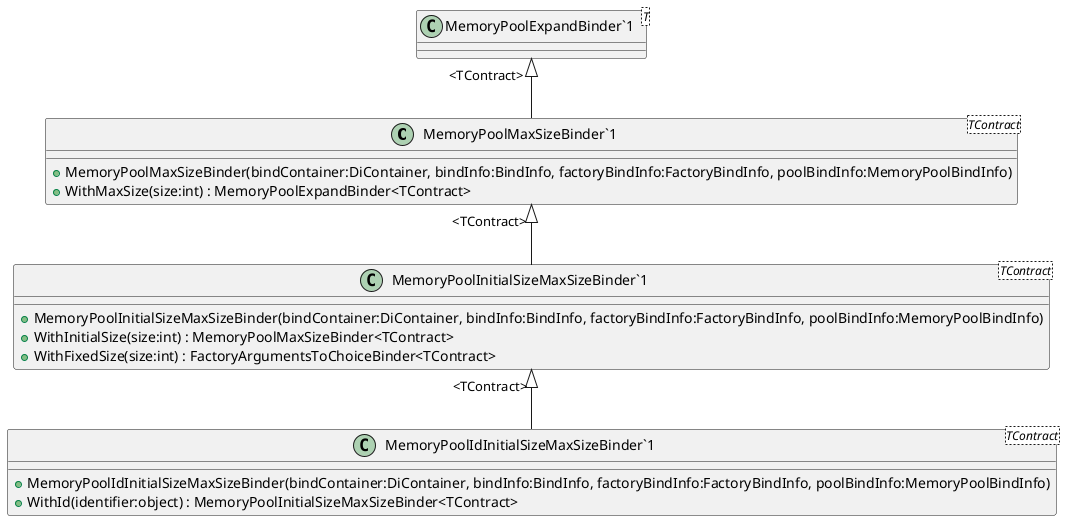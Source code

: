 @startuml
class "MemoryPoolMaxSizeBinder`1"<TContract> {
    + MemoryPoolMaxSizeBinder(bindContainer:DiContainer, bindInfo:BindInfo, factoryBindInfo:FactoryBindInfo, poolBindInfo:MemoryPoolBindInfo)
    + WithMaxSize(size:int) : MemoryPoolExpandBinder<TContract>
}
class "MemoryPoolInitialSizeMaxSizeBinder`1"<TContract> {
    + MemoryPoolInitialSizeMaxSizeBinder(bindContainer:DiContainer, bindInfo:BindInfo, factoryBindInfo:FactoryBindInfo, poolBindInfo:MemoryPoolBindInfo)
    + WithInitialSize(size:int) : MemoryPoolMaxSizeBinder<TContract>
    + WithFixedSize(size:int) : FactoryArgumentsToChoiceBinder<TContract>
}
class "MemoryPoolIdInitialSizeMaxSizeBinder`1"<TContract> {
    + MemoryPoolIdInitialSizeMaxSizeBinder(bindContainer:DiContainer, bindInfo:BindInfo, factoryBindInfo:FactoryBindInfo, poolBindInfo:MemoryPoolBindInfo)
    + WithId(identifier:object) : MemoryPoolInitialSizeMaxSizeBinder<TContract>
}
class "MemoryPoolExpandBinder`1"<T> {
}
"MemoryPoolExpandBinder`1" "<TContract>" <|-- "MemoryPoolMaxSizeBinder`1"
"MemoryPoolMaxSizeBinder`1" "<TContract>" <|-- "MemoryPoolInitialSizeMaxSizeBinder`1"
"MemoryPoolInitialSizeMaxSizeBinder`1" "<TContract>" <|-- "MemoryPoolIdInitialSizeMaxSizeBinder`1"
@enduml
